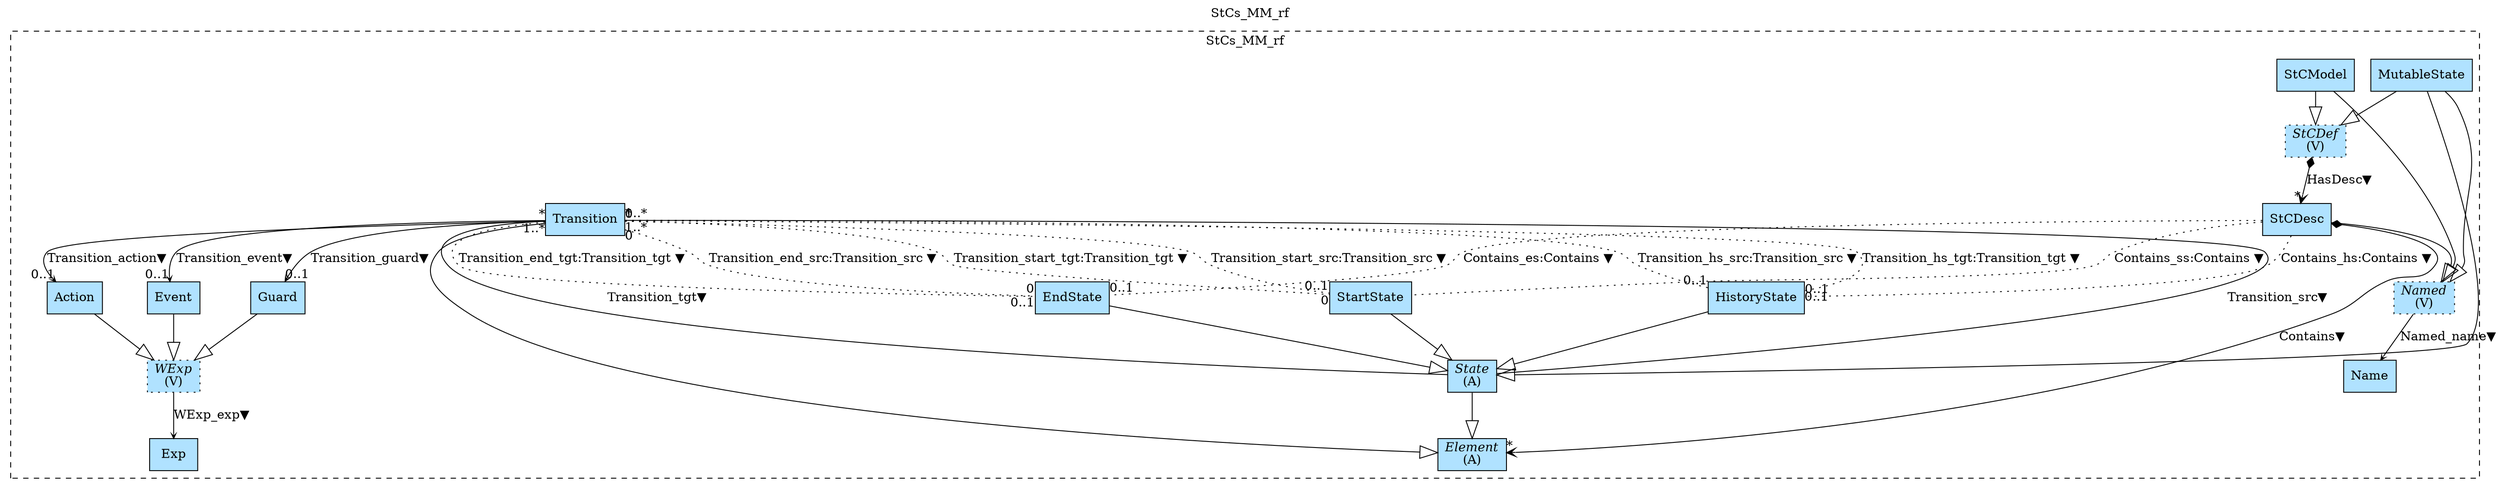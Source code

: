 digraph {graph[label=StCs_MM_rf,labelloc=tl,labelfontsize=12];
subgraph cluster_StCs_MM_rf{style=dashed;label=StCs_MM_rf;
"Name"[shape=record,fillcolor=lightskyblue1,style = filled,label="Name"];
"StCModel"[shape=record,fillcolor=lightskyblue1,style = filled,label="StCModel"];
"MutableState"[shape=record,fillcolor=lightskyblue1,style = filled,label="MutableState"];
"Exp"[shape=record,fillcolor=lightskyblue1,style = filled,label="Exp"];
"Event"[shape=record,fillcolor=lightskyblue1,style = filled,label="Event"];
"Guard"[shape=record,fillcolor=lightskyblue1,style = filled,label="Guard"];
"Action"[shape=record,fillcolor=lightskyblue1,style = filled,label="Action"];
"WExp"[shape=record,fillcolor=lightskyblue1,style ="filled,dotted",label=<{<I>WExp</I><br/>(V)}>];
"StCDef"[shape=record,fillcolor=lightskyblue1,style ="filled,dotted",label=<{<I>StCDef</I><br/>(V)}>];
"Named"[shape=record,fillcolor=lightskyblue1,style ="filled,dotted",label=<{<I>Named</I><br/>(V)}>];
"StCDesc"[shape=record,fillcolor=lightskyblue1,style = filled,label="StCDesc"];
"State"[shape=record,fillcolor=lightskyblue1,style = filled,label=<{<I>State</I><br/>(A)}>];
"Element"[shape=record,fillcolor=lightskyblue1,style = filled,label=<{<I>Element</I><br/>(A)}>];
"Transition"[shape=record,fillcolor=lightskyblue1,style = filled,label="Transition"];
"EndState"[shape=record,fillcolor=lightskyblue1,style = filled,label="EndState"];
"StartState"[shape=record,fillcolor=lightskyblue1,style = filled,label="StartState"];
"HistoryState"[shape=record,fillcolor=lightskyblue1,style = filled,label="HistoryState"];

"StCDef"->"StCDesc"[label="HasDesc▼",arrowhead=vee,arrowtail=diamond,dir=both,headlabel="*"];
"StCDesc"->"Element"[label="Contains▼",arrowhead=vee,arrowtail=diamond,dir=both,headlabel="*"];
"Named"->"Name"[label="Named_name▼",arrowhead=vee,headlabel="",arrowsize=.5];
"StCDesc"->"Named"[arrowhead=onormal,arrowsize=2.0];
"StCModel"->"Named"[arrowhead=onormal,arrowsize=2.0];
"StCModel"->"StCDef"[arrowhead=onormal,arrowsize=2.0];
"State"->"Element"[arrowhead=onormal,arrowsize=2.0];
"EndState"->"State"[arrowhead=onormal,arrowsize=2.0];
"StartState"->"State"[arrowhead=onormal,arrowsize=2.0];
"HistoryState"->"State"[arrowhead=onormal,arrowsize=2.0];
"MutableState"->"State"[arrowhead=onormal,arrowsize=2.0];
"MutableState"->"Named"[arrowhead=onormal,arrowsize=2.0];
"MutableState"->"StCDef"[arrowhead=onormal,arrowsize=2.0];
"StCDesc"->"EndState"[label="Contains_es:Contains ▼",dir=none,taillabel="",headlabel="0..1",style=dotted];
"StCDesc"->"StartState"[label="Contains_ss:Contains ▼",dir=none,taillabel="",headlabel="",style=dotted];
"StCDesc"->"HistoryState"[label="Contains_hs:Contains ▼",dir=none,taillabel="",headlabel="0..1",style=dotted];
"Transition"->"State"[label="Transition_src▼",dir=none,taillabel="*",headlabel=""];
"Transition"->"State"[label="Transition_tgt▼",dir=none,taillabel="*",headlabel=""];
"Transition"->"Event"[label="Transition_event▼",arrowhead=vee,headlabel="0..1",arrowsize=.5];
"Transition"->"Guard"[label="Transition_guard▼",arrowhead=vee,headlabel="0..1",arrowsize=.5];
"Transition"->"Action"[label="Transition_action▼",arrowhead=vee,headlabel="0..1",arrowsize=.5];
"Transition"->"Element"[arrowhead=onormal,arrowsize=2.0];
"WExp"->"Exp"[label="WExp_exp▼",arrowhead=vee,headlabel="",arrowsize=.5];
"Event"->"WExp"[arrowhead=onormal,arrowsize=2.0];
"Guard"->"WExp"[arrowhead=onormal,arrowsize=2.0];
"Action"->"WExp"[arrowhead=onormal,arrowsize=2.0];
"Transition"->"EndState"[label="Transition_end_src:Transition_src ▼",dir=none,taillabel="0",headlabel="0",style=dotted];
"Transition"->"EndState"[label="Transition_end_tgt:Transition_tgt ▼",dir=none,taillabel="1..*",headlabel="0..1",style=dotted];
"Transition"->"StartState"[label="Transition_start_src:Transition_src ▼",dir=none,taillabel="1..*",headlabel="0..1",style=dotted];
"Transition"->"StartState"[label="Transition_start_tgt:Transition_tgt ▼",dir=none,taillabel="0",headlabel="0",style=dotted];
"Transition"->"HistoryState"[label="Transition_hs_src:Transition_src ▼",dir=none,taillabel="",headlabel="0..1",style=dotted];
"Transition"->"HistoryState"[label="Transition_hs_tgt:Transition_tgt ▼",dir=none,taillabel="1..*",headlabel="0..1",style=dotted];

}
}